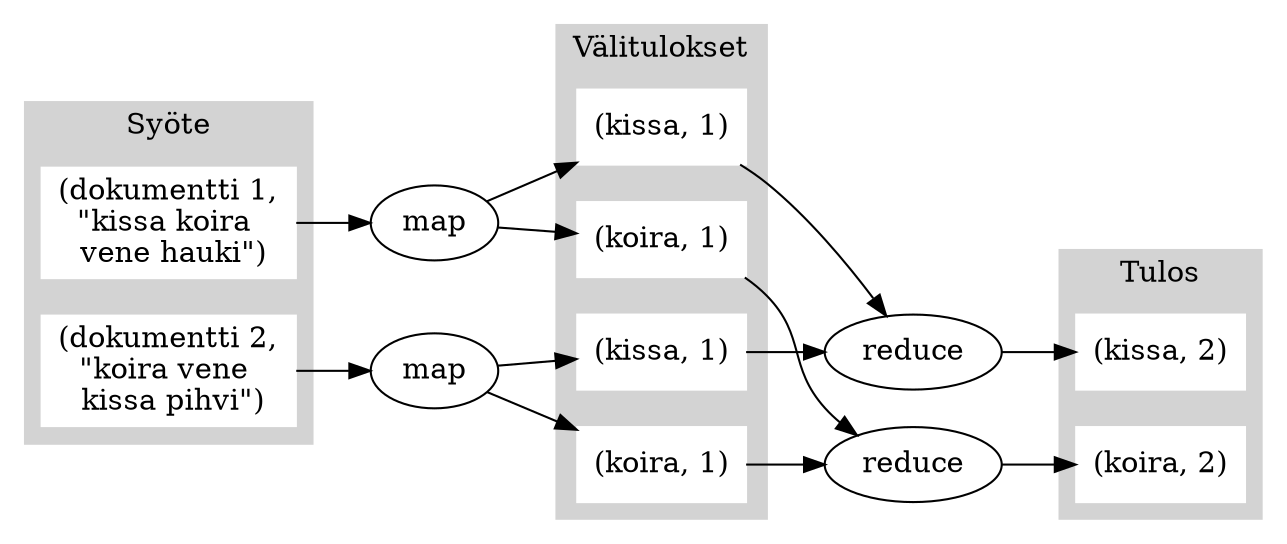digraph {
    rankdir = LR;
    
    subgraph cluster_input {
        label = "Syöte";
        style = "filled";
        color = "lightgrey";
        node [shape = "box"; style = "filled"; color = "white"];
        dok1[label = <(dokumentti 1,<br/>"kissa koira <br/> vene hauki")>];
        dok2[label = <(dokumentti 2,<br/>"koira vene <br/> kissa pihvi")>];
    }

    map1[label = "map";];
    map2[label = "map";];

    subgraph cluster_intermediate {
        label = "Välitulokset";
        style = "filled";
        color = "lightgrey";
        node [shape = "box"; style = "filled"; color = "white"];
        kissa1[label = "(kissa, 1)"];
        kissa2[label = "(kissa, 1)"];
        koira1[label = "(koira, 1)"];
        koira2[label = "(koira, 1)"];
    }    

    red_kissa[label = "reduce";];
    red_koira[label = "reduce";];

    subgraph cluster_output {
        label = "Tulos";
        style = "filled";
        color = "lightgrey";
        node [shape = "box"; style = "filled"; color = "white"];
        res_kissa[label = "(kissa, 2)"];
        res_koira[label = "(koira, 2)"];
    }
    
    dok1 -> map1;
    dok2 -> map2;
    map1 -> kissa1;
    map1 -> koira1;
    map2 -> kissa2;
    map2 -> koira2;
    kissa1 -> red_kissa;
    kissa2 -> red_kissa;
    koira1 -> red_koira;
    koira2 -> red_koira;
    red_kissa -> res_kissa;
    red_koira -> res_koira;
}